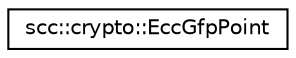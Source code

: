 digraph "Graphical Class Hierarchy"
{
 // LATEX_PDF_SIZE
  edge [fontname="Helvetica",fontsize="10",labelfontname="Helvetica",labelfontsize="10"];
  node [fontname="Helvetica",fontsize="10",shape=record];
  rankdir="LR";
  Node0 [label="scc::crypto::EccGfpPoint",height=0.2,width=0.4,color="black", fillcolor="white", style="filled",URL="$d4/d8d/classscc_1_1crypto_1_1EccGfpPoint.html",tooltip=" "];
}
